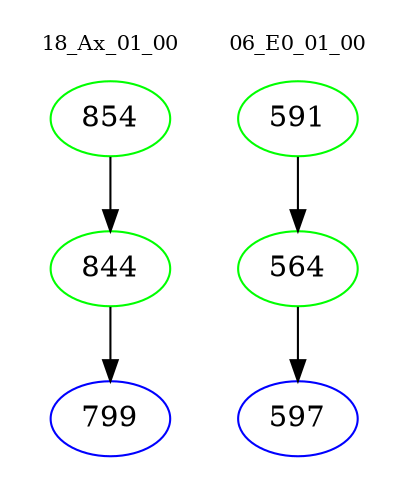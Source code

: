 digraph{
subgraph cluster_0 {
color = white
label = "18_Ax_01_00";
fontsize=10;
T0_854 [label="854", color="green"]
T0_854 -> T0_844 [color="black"]
T0_844 [label="844", color="green"]
T0_844 -> T0_799 [color="black"]
T0_799 [label="799", color="blue"]
}
subgraph cluster_1 {
color = white
label = "06_E0_01_00";
fontsize=10;
T1_591 [label="591", color="green"]
T1_591 -> T1_564 [color="black"]
T1_564 [label="564", color="green"]
T1_564 -> T1_597 [color="black"]
T1_597 [label="597", color="blue"]
}
}
